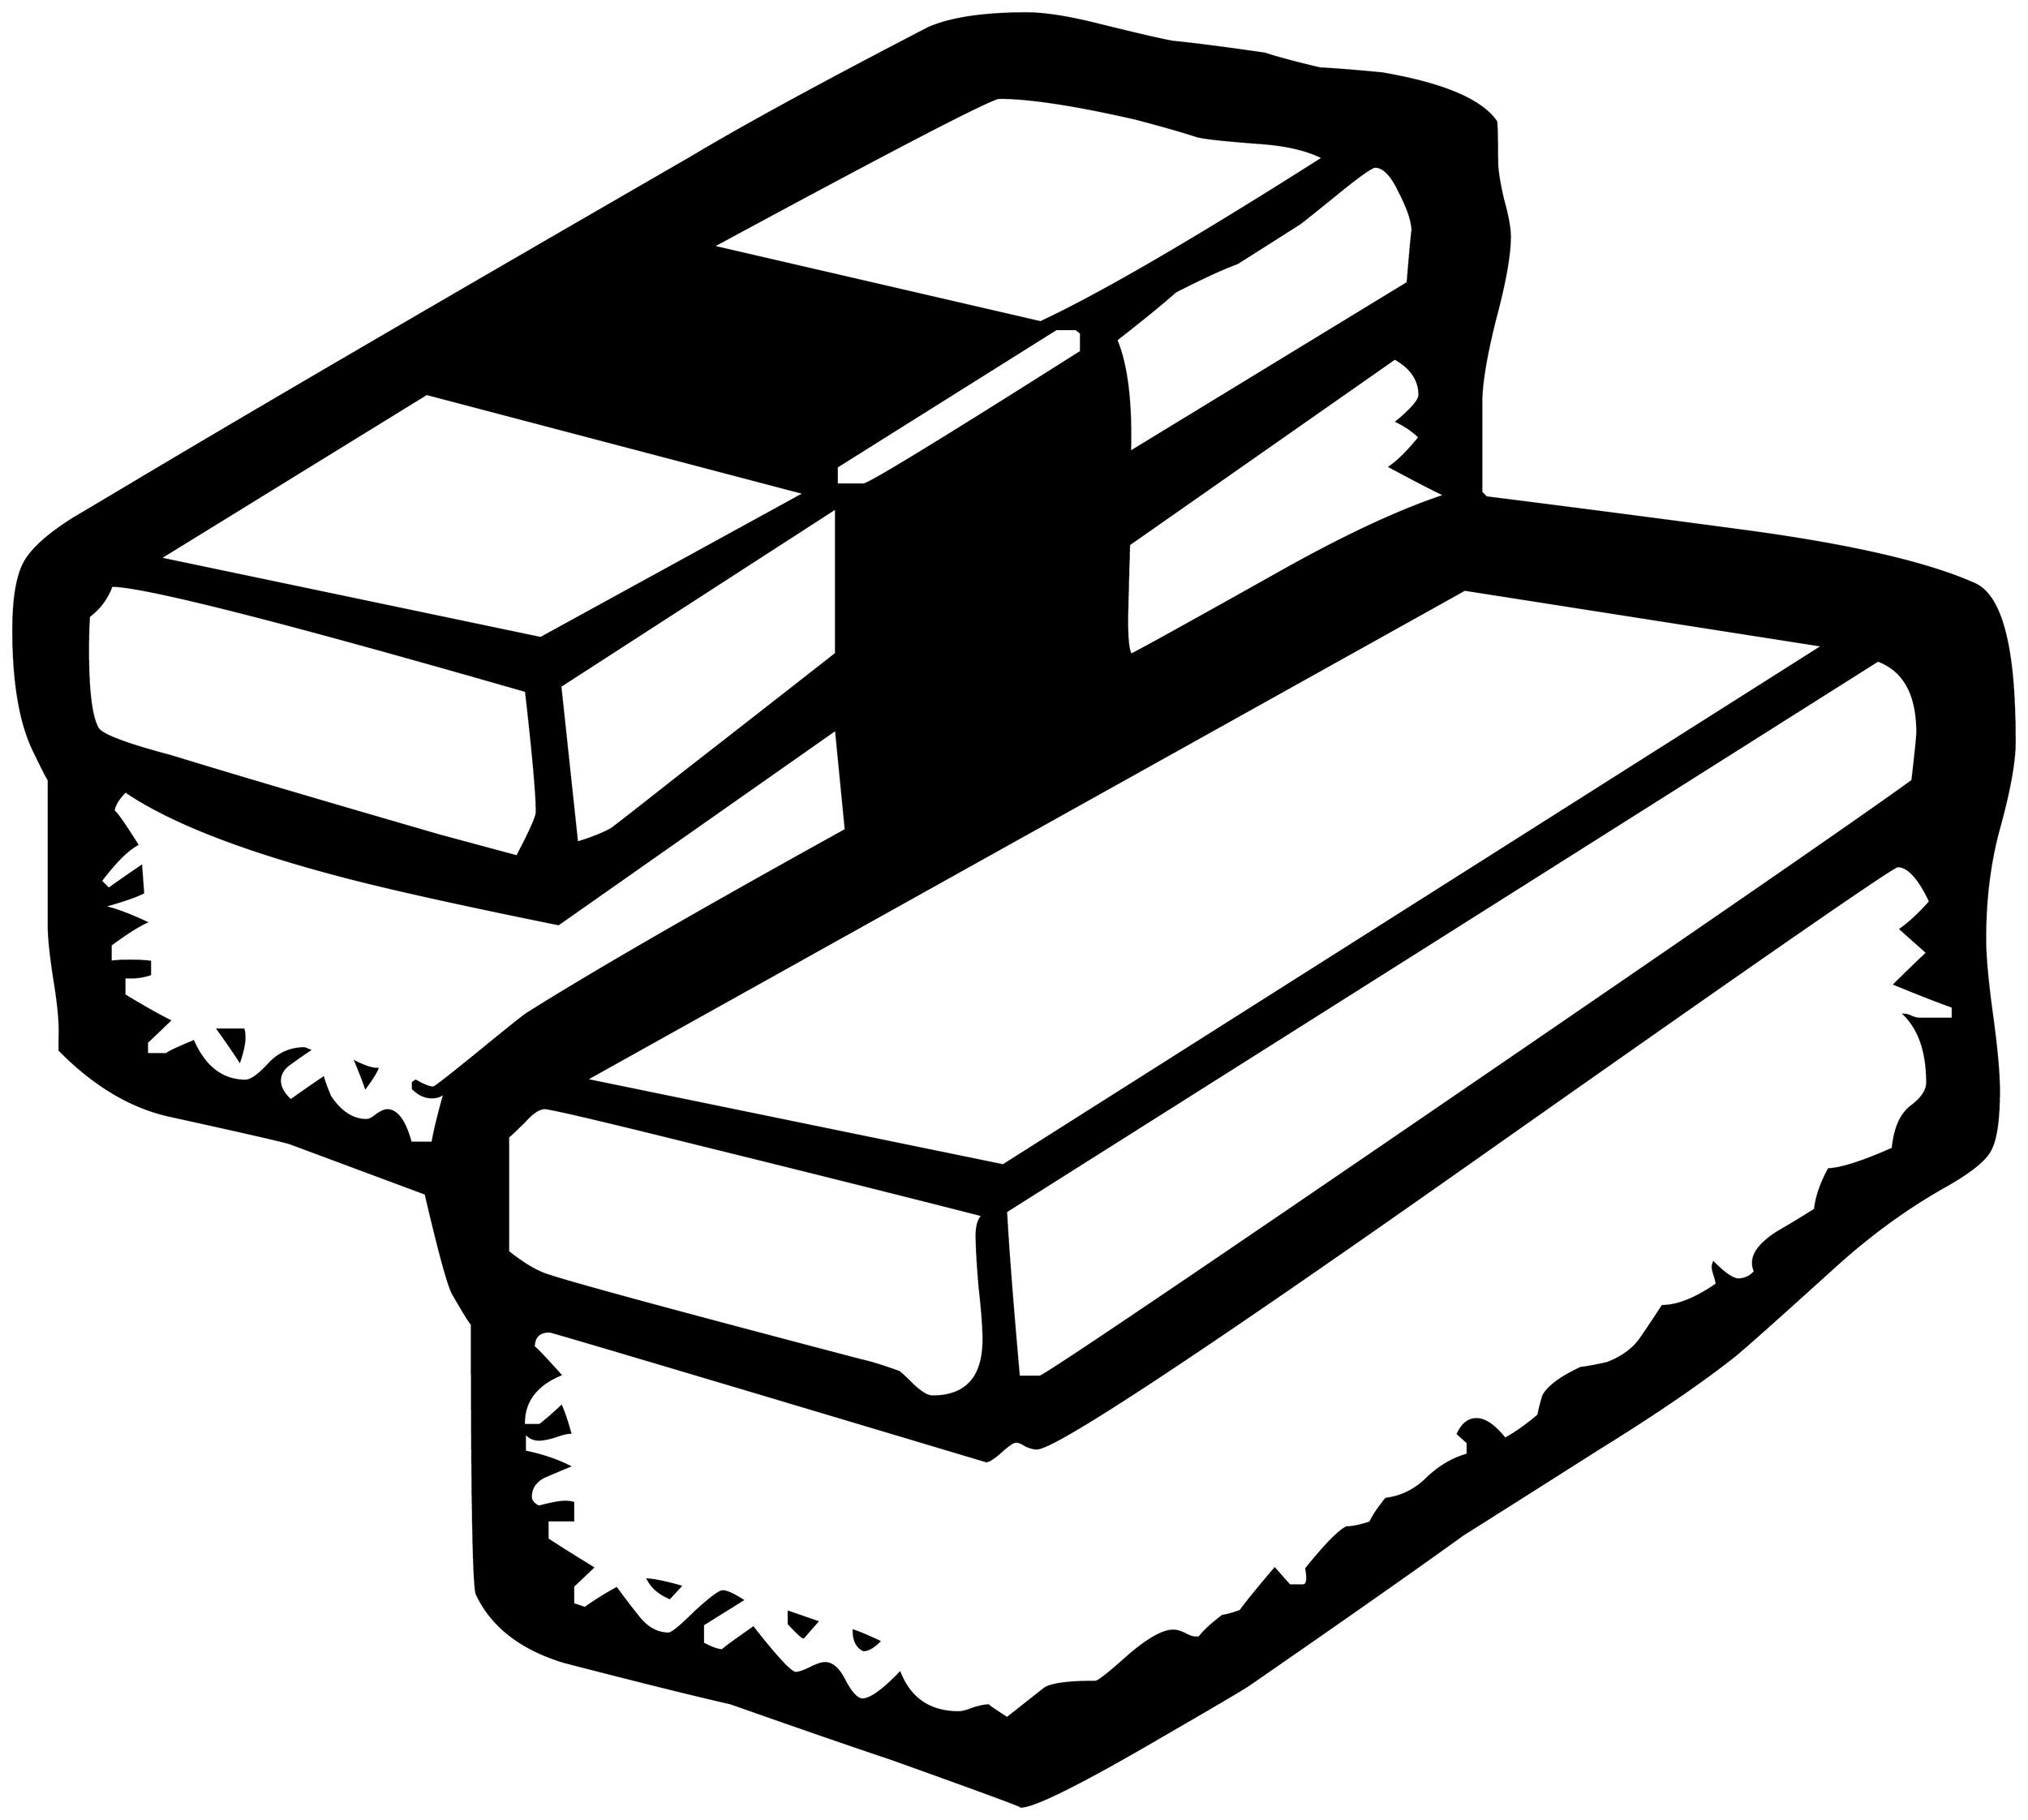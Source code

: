 


\begin{tikzpicture}[y=0.80pt, x=0.80pt, yscale=-1.0, xscale=1.0, inner sep=0pt, outer sep=0pt]
\begin{scope}[shift={(100.0,1692.0)},nonzero rule]
  \path[draw=.,fill=.,line width=1.600pt] (2116.0,-739.0) ..
    controls (2116.0,-719.0) and (2110.667,-689.667) ..
    (2100.0,-651.0) .. controls (2090.667,-617.0) and
    (2086.0,-579.667) .. (2086.0,-539.0) .. controls
    (2086.0,-521.667) and (2088.333,-496.0) .. (2093.0,-462.0) ..
    controls (2097.667,-428.0) and (2100.0,-402.333) ..
    (2100.0,-385.0) .. controls (2100.0,-355.0) and
    (2097.0,-334.667) .. (2091.0,-324.0) .. controls
    (2085.667,-314.0) and (2070.667,-302.0) .. (2046.0,-288.0) ..
    controls (2006.667,-266.0) and (1968.667,-238.333) ..
    (1932.0,-205.0) .. controls (1875.333,-153.667) and
    (1841.667,-123.667) .. (1831.0,-115.0) .. controls
    (1796.333,-87.667) and (1751.0,-56.667) .. (1695.0,-22.0) ..
    controls (1603.667,36.0) and (1557.333,65.333) .. (1556.0,66.0) ..
    controls (1508.0,100.667) and (1435.333,151.667) .. (1338.0,219.0)
    .. controls (1333.333,222.333) and (1305.667,238.667) ..
    (1255.0,268.0) .. controls (1169.667,318.0) and (1120.0,343.0)
    .. (1106.0,343.0) .. controls (1108.667,343.0) and
    (1064.333,326.667) .. (973.0,294.0) .. controls (937.0,282.0)
    and (883.0,263.333) .. (811.0,238.0) .. controls (773.0,229.333)
    and (716.667,215.333) .. (642.0,196.0) .. controls (598.0,182.667)
    and (568.333,159.667) .. (553.0,127.0) .. controls (549.667,119.667)
    and (548.0,28.0) .. (548.0,-148.0) .. controls
    (548.0,-146.0) and (541.667,-156.0) .. (529.0,-178.0) ..
    controls (524.333,-186.0) and (515.0,-220.0) .. (501.0,-280.0)
    -- (364.0,-331.0) .. controls (358.667,-333.0) and
    (318.0,-342.333) .. (242.0,-359.0) .. controls (202.0,-367.667)
    and (164.333,-390.0) .. (129.0,-426.0) -- (129.0,-439.0) ..
    controls (129.667,-452.333) and (128.0,-471.333) .. (124.0,-496.0)
    .. controls (120.0,-521.333) and (118.0,-540.0) ..
    (118.0,-552.0) -- (118.0,-701.0) .. controls (118.0,-699.667)
    and (113.0,-709.333) .. (103.0,-730.0) .. controls
    (89.0,-758.667) and (82.0,-799.667) .. (82.0,-853.0) .. controls
    (82.0,-884.333) and (85.667,-907.0) .. (93.0,-921.0) .. controls
    (100.333,-935.0) and (117.333,-950.333) .. (144.0,-967.0) ..
    controls (155.333,-973.667) and (180.0,-988.333) ..
    (218.0,-1011.0) .. controls (340.0,-1083.667) and
    (524.0,-1191.0) .. (770.0,-1333.0) .. controls
    (823.333,-1365.0) and (904.0,-1409.0) .. (1012.0,-1465.0) ..
    controls (1034.667,-1475.0) and (1068.0,-1480.0) ..
    (1112.0,-1480.0) .. controls (1130.667,-1480.0) and
    (1155.667,-1476.0) .. (1187.0,-1468.0) .. controls
    (1227.667,-1458.0) and (1252.333,-1452.333) .. (1261.0,-1451.0) ..
    controls (1281.667,-1449.0) and (1312.667,-1445.0) ..
    (1354.0,-1439.0) .. controls (1366.0,-1435.0) and
    (1384.667,-1430.0) .. (1410.0,-1424.0) .. controls
    (1424.0,-1423.333) and (1445.0,-1421.667) .. (1473.0,-1419.0) ..
    controls (1535.0,-1408.333) and (1573.667,-1392.0) ..
    (1589.0,-1370.0) .. controls (1589.667,-1366.0) and
    (1590.0,-1352.667) .. (1590.0,-1330.0) .. controls
    (1590.0,-1321.333) and (1592.0,-1308.333) .. (1596.0,-1291.0) ..
    controls (1600.667,-1274.333) and (1603.0,-1261.667) ..
    (1603.0,-1253.0) .. controls (1603.0,-1234.333) and
    (1598.0,-1206.333) .. (1588.0,-1169.0) .. controls
    (1578.667,-1131.667) and (1574.0,-1103.667) .. (1574.0,-1085.0) --
    (1574.0,-993.0) -- (1579.0,-988.0) .. controls
    (1663.667,-977.333) and (1748.333,-966.333) .. (1833.0,-955.0) ..
    controls (1945.0,-940.333) and (2025.667,-922.0) ..
    (2075.0,-900.0) .. controls (2096.333,-890.667) and
    (2109.333,-856.667) .. (2114.0,-798.0) .. controls
    (2115.333,-780.0) and (2116.0,-760.333) .. (2116.0,-739.0) --
    cycle(1504.0,-1258.0) .. controls (1504.0,-1268.0) and
    (1499.667,-1281.333) .. (1491.0,-1298.0) .. controls
    (1483.0,-1315.333) and (1474.667,-1324.0) .. (1466.0,-1324.0) ..
    controls (1462.667,-1324.0) and (1450.333,-1315.333) ..
    (1429.0,-1298.0) .. controls (1404.333,-1278.0) and
    (1391.0,-1267.333) .. (1389.0,-1266.0) -- (1326.0,-1226.0) ..
    controls (1311.333,-1220.667) and (1290.333,-1211.0) ..
    (1263.0,-1197.0) .. controls (1250.333,-1185.667) and
    (1230.333,-1169.333) .. (1203.0,-1148.0) .. controls
    (1213.667,-1122.667) and (1218.333,-1084.667) .. (1217.0,-1034.0) --
    (1499.0,-1206.0) .. controls (1502.333,-1246.0) and
    (1504.0,-1263.333) .. (1504.0,-1258.0) --
    cycle(1413.0,-1333.0) .. controls (1397.667,-1341.0) and
    (1376.667,-1346.0) .. (1350.0,-1348.0) .. controls
    (1314.0,-1350.667) and (1292.333,-1353.0) .. (1285.0,-1355.0) ..
    controls (1271.0,-1359.667) and (1250.0,-1365.667) ..
    (1222.0,-1373.0) .. controls (1160.667,-1387.0) and
    (1114.667,-1394.0) .. (1084.0,-1394.0) .. controls
    (1076.0,-1394.0) and (979.0,-1343.667) .. (793.0,-1243.0) --
    (1126.0,-1166.0) .. controls (1187.333,-1194.667) and
    (1283.0,-1250.333) .. (1413.0,-1333.0) -- cycle(1537.0,-990.0)
    .. controls (1524.333,-996.0) and (1505.667,-1005.667) ..
    (1481.0,-1019.0) .. controls (1489.667,-1025.0) and
    (1499.667,-1035.0) .. (1511.0,-1049.0) .. controls
    (1505.0,-1055.0) and (1497.333,-1060.333) .. (1488.0,-1065.0) ..
    controls (1503.333,-1077.667) and (1511.0,-1086.667) ..
    (1511.0,-1092.0) .. controls (1511.0,-1107.333) and
    (1502.667,-1119.667) .. (1486.0,-1129.0) -- (1216.0,-940.0) ..
    controls (1214.667,-894.667) and (1214.0,-869.0) ..
    (1214.0,-863.0) .. controls (1214.0,-843.0) and
    (1215.333,-831.333) .. (1218.0,-828.0) .. controls
    (1230.0,-834.0) and (1282.333,-863.0) .. (1375.0,-915.0) ..
    controls (1438.333,-950.333) and (1492.333,-975.333) ..
    (1537.0,-990.0) -- cycle(1167.0,-1136.0) -- (1167.0,-1155.0)
    -- (1162.0,-1159.0) -- (1142.0,-1159.0) -- (919.0,-1019.0)
    -- (919.0,-1001.0) -- (946.0,-1001.0) .. controls
    (951.333,-1001.0) and (1025.0,-1046.0) .. (1167.0,-1136.0) --
    cycle(2017.0,-749.0) .. controls (2017.0,-787.667) and
    (2003.667,-812.0) .. (1977.0,-822.0) -- (1091.0,-262.0) ..
    controls (1093.0,-224.667) and (1097.333,-168.667) ..
    (1104.0,-94.0) -- (1125.0,-94.0) .. controls (1129.0,-94.0)
    and (1267.333,-187.333) .. (1540.0,-374.0) .. controls
    (1810.0,-558.667) and (1967.333,-667.333) .. (2012.0,-700.0) ..
    controls (2015.333,-728.667) and (2017.0,-745.0) ..
    (2017.0,-749.0) -- cycle(1921.0,-837.0) -- (1557.0,-894.0)
    -- (664.0,-396.0) -- (1088.0,-309.0) -- (1921.0,-837.0) --
    cycle(918.0,-829.0) -- (918.0,-977.0) -- (638.0,-796.0) --
    (655.0,-637.0) .. controls (670.333,-641.667) and (682.0,-646.333)
    .. (690.0,-651.0) .. controls (691.333,-651.667) and
    (715.667,-670.667) .. (763.0,-708.0) .. controls (811.0,-745.333)
    and (862.667,-785.667) .. (918.0,-829.0) -- cycle(886.0,-992.0)
    -- (502.0,-1093.0) -- (231.0,-926.0) -- (618.0,-845.0) --
    (886.0,-992.0) -- cycle(2053.0,-458.0) -- (2053.0,-470.0) ..
    controls (2039.667,-474.667) and (2020.0,-482.333) ..
    (1994.0,-493.0) .. controls (2005.333,-504.333) and
    (2016.333,-515.0) .. (2027.0,-525.0) .. controls
    (2021.0,-530.333) and (2012.0,-538.333) .. (2000.0,-549.0) ..
    controls (2009.333,-555.667) and (2019.333,-565.0) ..
    (2030.0,-577.0) .. controls (2018.667,-601.0) and
    (2007.667,-613.0) .. (1997.0,-613.0) .. controls
    (1992.333,-613.0) and (1850.0,-514.333) .. (1570.0,-317.0) ..
    controls (1290.0,-119.667) and (1140.667,-21.0) ..
    (1122.0,-21.0) .. controls (1119.333,-21.0) and (1115.667,-22.0)
    .. (1111.0,-24.0) .. controls (1107.0,-26.667) and
    (1103.667,-28.0) .. (1101.0,-28.0) .. controls (1098.333,-28.0)
    and (1093.333,-24.667) .. (1086.0,-18.0) .. controls
    (1079.333,-12.0) and (1074.333,-8.667) .. (1071.0,-8.0) ..
    controls (777.0,-96.0) and (629.0,-140.0) .. (627.0,-140.0)
    .. controls (616.333,-140.0) and (611.0,-134.667) ..
    (611.0,-124.0) .. controls (611.0,-125.333) and (620.0,-116.0)
    .. (638.0,-96.0) .. controls (612.667,-85.333) and (600.333,-68.333)
    .. (601.0,-45.0) -- (617.0,-45.0) .. controls (622.333,-49.0)
    and (629.667,-55.333) .. (639.0,-64.0) .. controls (642.333,-56.0)
    and (645.333,-47.0) .. (648.0,-37.0) .. controls (644.667,-37.0)
    and (639.333,-35.667) .. (632.0,-33.0) .. controls (625.333,-31.0)
    and (620.0,-30.0) .. (616.0,-30.0) .. controls (610.667,-30.0)
    and (606.0,-32.333) .. (602.0,-37.0) -- (602.0,-18.0) ..
    controls (618.667,-14.667) and (633.667,-9.667) .. (647.0,-3.0) ..
    controls (639.0,0.333) and (630.333,4.0) .. (621.0,8.0) ..
    controls (612.333,12.667) and (608.0,19.333) .. (608.0,28.0) ..
    controls (608.0,32.0) and (610.667,35.333) .. (616.0,38.0) ..
    controls (628.667,34.667) and (637.667,33.0) .. (643.0,33.0) ..
    controls (645.667,33.0) and (648.333,33.333) .. (651.0,34.0) --
    (651.0,52.0) -- (625.0,52.0) -- (625.0,71.0) .. controls
    (635.0,77.667) and (650.333,87.333) .. (671.0,100.0) --
    (651.0,119.0) -- (651.0,137.0) -- (663.0,141.0) .. controls
    (674.333,133.0) and (685.0,126.333) .. (695.0,121.0) .. controls
    (702.333,131.0) and (710.0,141.0) .. (718.0,151.0) .. controls
    (726.667,161.667) and (736.667,167.0) .. (748.0,167.0) .. controls
    (751.333,167.0) and (760.333,159.667) .. (775.0,145.0) .. controls
    (790.333,131.0) and (799.667,124.0) .. (803.0,124.0) .. controls
    (807.0,124.0) and (813.667,127.0) .. (823.0,133.0) --
    (783.0,158.0) -- (783.0,177.0) .. controls (791.667,181.667) and
    (798.333,184.0) .. (803.0,184.0) .. controls (801.667,184.0) and
    (812.0,176.333) .. (834.0,161.0) .. controls (858.0,191.667) and
    (872.333,207.0) .. (877.0,207.0) .. controls (880.333,207.0) and
    (885.333,205.333) .. (892.0,202.0) .. controls (898.667,198.667) and
    (903.667,197.0) .. (907.0,197.0) .. controls (914.333,197.0) and
    (921.0,203.0) .. (927.0,215.0) .. controls (933.667,227.667) and
    (939.667,234.0) .. (945.0,234.0) .. controls (953.0,234.0) and
    (965.667,225.0) .. (983.0,207.0) .. controls (993.667,233.667) and
    (1013.667,247.0) .. (1043.0,247.0) .. controls (1046.333,247.0)
    and (1051.333,245.667) .. (1058.0,243.0) .. controls
    (1064.667,241.0) and (1069.667,240.0) .. (1073.0,240.0) ..
    controls (1072.333,240.0) and (1078.667,244.333) .. (1092.0,253.0)
    .. controls (1104.667,243.0) and (1117.333,233.0) ..
    (1130.0,223.0) .. controls (1136.667,218.333) and (1154.0,216.0)
    .. (1182.0,216.0) .. controls (1184.667,216.0) and
    (1195.667,207.333) .. (1215.0,190.0) .. controls (1235.0,172.667)
    and (1250.333,164.0) .. (1261.0,164.0) .. controls
    (1263.667,164.0) and (1267.333,165.0) .. (1272.0,167.0) ..
    controls (1276.667,169.667) and (1280.333,171.0) .. (1283.0,171.0)
    -- (1288.0,171.0) -- (1288.0,170.0) .. controls
    (1292.667,164.0) and (1300.333,157.0) .. (1311.0,149.0) ..
    controls (1315.667,148.333) and (1321.667,146.667) .. (1329.0,144.0)
    .. controls (1336.333,134.0) and (1348.0,119.667) ..
    (1364.0,101.0) -- (1379.0,118.0) -- (1393.0,118.0) ..
    controls (1397.0,118.0) and (1398.0,112.333) .. (1396.0,101.0)
    .. controls (1415.333,77.0) and (1429.0,63.0) .. (1437.0,59.0)
    .. controls (1443.0,59.0) and (1451.0,57.333) .. (1461.0,54.0)
    .. controls (1463.667,48.0) and (1469.0,40.0) .. (1477.0,30.0)
    .. controls (1493.0,28.0) and (1507.0,21.0) .. (1519.0,9.0)
    .. controls (1531.667,-3.0) and (1545.333,-11.0) ..
    (1560.0,-15.0) -- (1560.0,-27.0) -- (1550.0,-36.0) ..
    controls (1554.667,-46.0) and (1561.0,-51.0) .. (1569.0,-51.0)
    .. controls (1577.667,-51.0) and (1587.333,-44.333) ..
    (1598.0,-31.0) .. controls (1608.0,-36.333) and (1619.333,-44.333)
    .. (1632.0,-55.0) .. controls (1632.667,-59.667) and
    (1634.333,-66.333) .. (1637.0,-75.0) .. controls (1642.333,-84.333)
    and (1655.0,-93.667) .. (1675.0,-103.0) .. controls
    (1681.0,-103.667) and (1690.0,-105.333) .. (1702.0,-108.0) ..
    controls (1717.333,-114.0) and (1728.667,-122.333) ..
    (1736.0,-133.0) .. controls (1743.333,-143.667) and
    (1750.667,-154.667) .. (1758.0,-166.0) .. controls
    (1773.333,-166.0) and (1791.667,-173.333) .. (1813.0,-188.0) ..
    controls (1813.0,-190.0) and (1812.333,-193.0) ..
    (1811.0,-197.0) .. controls (1809.667,-201.0) and
    (1809.0,-204.0) .. (1809.0,-206.0) .. controls
    (1809.0,-206.667) and (1809.333,-208.0) .. (1810.0,-210.0) ..
    controls (1821.333,-198.667) and (1829.667,-193.0) ..
    (1835.0,-193.0) .. controls (1841.667,-193.0) and
    (1847.333,-195.667) .. (1852.0,-201.0) .. controls
    (1850.667,-203.667) and (1850.0,-206.667) .. (1850.0,-210.0) ..
    controls (1850.0,-220.0) and (1858.333,-230.333) ..
    (1875.0,-241.0) .. controls (1887.667,-248.333) and
    (1900.333,-256.0) .. (1913.0,-264.0) .. controls
    (1914.333,-276.667) and (1919.0,-290.333) .. (1927.0,-305.0) ..
    controls (1940.333,-305.667) and (1962.0,-312.667) ..
    (1992.0,-326.0) .. controls (1994.0,-346.667) and
    (2000.333,-361.0) .. (2011.0,-369.0) .. controls
    (2021.667,-377.0) and (2027.0,-385.0) .. (2027.0,-393.0) ..
    controls (2027.0,-423.667) and (2019.333,-446.667) ..
    (2004.0,-462.0) .. controls (2006.0,-462.0) and
    (2008.333,-461.333) .. (2011.0,-460.0) .. controls
    (2014.333,-458.667) and (2017.0,-458.0) .. (2019.0,-458.0) --
    (2053.0,-458.0) -- cycle(614.0,-668.0) .. controls
    (614.0,-686.0) and (610.333,-727.0) .. (603.0,-791.0) ..
    controls (355.0,-862.333) and (214.667,-898.0) .. (182.0,-898.0)
    .. controls (177.333,-885.333) and (169.667,-875.0) ..
    (159.0,-867.0) .. controls (158.333,-858.333) and (158.0,-846.667)
    .. (158.0,-832.0) .. controls (158.0,-790.667) and
    (161.333,-764.333) .. (168.0,-753.0) .. controls (172.0,-746.333)
    and (196.667,-737.0) .. (242.0,-725.0) .. controls
    (302.667,-706.333) and (394.0,-679.333) .. (516.0,-644.0) ..
    controls (533.333,-639.333) and (559.333,-632.333) .. (594.0,-623.0)
    .. controls (607.333,-648.333) and (614.0,-663.333) ..
    (614.0,-668.0) -- cycle(928.0,-650.0) -- (918.0,-752.0) --
    (636.0,-554.0) .. controls (530.667,-575.333) and (454.667,-592.333)
    .. (408.0,-605.0) .. controls (310.667,-631.0) and
    (240.0,-659.0) .. (196.0,-689.0) .. controls (188.0,-681.0)
    and (184.0,-674.0) .. (184.0,-668.0) .. controls
    (184.0,-671.333) and (192.0,-660.333) .. (208.0,-635.0) ..
    controls (198.0,-629.667) and (185.667,-617.333) .. (171.0,-598.0)
    -- (179.0,-590.0) .. controls (186.333,-595.333) and
    (197.333,-603.0) .. (212.0,-613.0) -- (214.0,-586.0) ..
    controls (206.0,-582.0) and (192.333,-577.333) .. (173.0,-572.0)
    .. controls (183.667,-570.0) and (198.333,-564.667) ..
    (217.0,-556.0) .. controls (208.333,-552.0) and (196.333,-544.333)
    .. (181.0,-533.0) -- (181.0,-516.0) .. controls
    (186.333,-516.667) and (193.0,-517.0) .. (201.0,-517.0) ..
    controls (209.0,-517.0) and (215.667,-516.667) .. (221.0,-516.0)
    -- (221.0,-503.0) .. controls (213.0,-500.333) and
    (204.333,-499.333) .. (195.0,-500.0) -- (195.0,-482.0) ..
    controls (213.667,-470.667) and (229.0,-462.0) .. (241.0,-456.0)
    -- (218.0,-434.0) -- (218.0,-422.0) -- (239.0,-422.0) ..
    controls (235.667,-422.0) and (244.333,-426.333) .. (265.0,-435.0)
    .. controls (277.0,-408.333) and (294.667,-395.0) ..
    (318.0,-395.0) .. controls (323.333,-395.0) and (331.0,-400.333)
    .. (341.0,-411.0) .. controls (351.0,-422.333) and
    (363.333,-428.0) .. (378.0,-428.0) -- (383.0,-426.0) ..
    controls (377.0,-422.0) and (370.333,-417.333) .. (363.0,-412.0)
    .. controls (356.333,-407.333) and (353.0,-401.667) ..
    (353.0,-395.0) .. controls (353.0,-388.333) and (356.667,-381.667)
    .. (364.0,-375.0) .. controls (371.333,-380.333) and
    (382.333,-388.0) .. (397.0,-398.0) .. controls (398.333,-393.333)
    and (400.667,-387.0) .. (404.0,-379.0) .. controls
    (414.667,-363.0) and (427.0,-355.0) .. (441.0,-355.0) ..
    controls (443.667,-355.0) and (447.0,-356.667) .. (451.0,-360.0)
    .. controls (455.667,-363.333) and (459.333,-365.0) ..
    (462.0,-365.0) .. controls (472.0,-365.0) and (480.0,-354.0)
    .. (486.0,-332.0) -- (508.0,-332.0) .. controls
    (510.0,-344.0) and (514.333,-361.667) .. (521.0,-385.0) ..
    controls (519.0,-380.333) and (514.333,-378.0) .. (507.0,-378.0)
    .. controls (500.333,-378.0) and (494.0,-381.0) ..
    (488.0,-387.0) -- (488.0,-393.0) -- (491.0,-395.0) ..
    controls (499.0,-390.333) and (505.0,-388.0) .. (509.0,-388.0)
    .. controls (510.333,-388.0) and (525.333,-399.667) ..
    (554.0,-423.0) .. controls (583.333,-447.0) and (600.0,-460.333)
    .. (604.0,-463.0) .. controls (670.667,-505.0) and
    (778.667,-567.333) .. (928.0,-650.0) -- cycle(1068.0,-132.0) ..
    controls (1068.0,-144.0) and (1066.667,-161.667) ..
    (1064.0,-185.0) .. controls (1062.0,-208.333) and
    (1061.0,-226.0) .. (1061.0,-238.0) .. controls
    (1061.0,-247.333) and (1063.0,-254.0) .. (1067.0,-258.0) ..
    controls (991.667,-277.333) and (878.333,-305.667) .. (727.0,-343.0)
    .. controls (661.667,-359.0) and (626.667,-367.0) ..
    (622.0,-367.0) .. controls (616.667,-367.0) and (610.333,-363.0)
    .. (603.0,-355.0) .. controls (592.333,-344.333) and
    (586.333,-338.667) .. (585.0,-338.0) -- (585.0,-221.0) ..
    controls (601.0,-208.333) and (614.667,-200.333) .. (626.0,-197.0)
    .. controls (652.0,-188.333) and (757.667,-159.667) ..
    (943.0,-111.0) .. controls (952.333,-109.0) and (965.333,-105.0)
    .. (982.0,-99.0) .. controls (984.0,-97.667) and (989.0,-93.0)
    .. (997.0,-85.0) .. controls (1005.0,-77.667) and
    (1011.333,-74.0) .. (1016.0,-74.0) .. controls (1050.667,-74.0)
    and (1068.0,-93.333) .. (1068.0,-132.0) -- cycle(452.0,-407.0)
    .. controls (450.0,-402.333) and (446.0,-396.0) ..
    (440.0,-388.0) .. controls (438.0,-394.0) and (434.667,-402.667)
    .. (430.0,-414.0) .. controls (439.333,-409.333) and
    (446.667,-407.0) .. (452.0,-407.0) -- cycle(962.0,175.0) ..
    controls (956.0,181.0) and (950.667,184.0) .. (946.0,184.0) ..
    controls (939.333,180.667) and (936.0,174.0) .. (936.0,164.0) ..
    controls (942.0,166.0) and (950.667,169.667) .. (962.0,175.0) --
    cycle(317.0,-439.0) .. controls (317.0,-433.0) and
    (315.333,-425.0) .. (312.0,-415.0) .. controls (307.333,-422.333)
    and (300.0,-433.0) .. (290.0,-447.0) -- (316.0,-447.0) ..
    controls (316.667,-445.0) and (317.0,-442.333) .. (317.0,-439.0)
    -- cycle(899.0,155.0) -- (885.0,171.0) .. controls
    (883.667,171.0) and (878.667,166.333) .. (870.0,157.0) --
    (870.0,145.0) .. controls (872.0,145.667) and (881.667,149.0) ..
    (899.0,155.0) -- cycle(760.0,119.0) -- (749.0,131.0) ..
    controls (738.333,126.333) and (731.0,120.0) .. (727.0,112.0) ..
    controls (735.0,112.667) and (746.0,115.0) .. (760.0,119.0) --
    cycle;
\end{scope}

\end{tikzpicture}

